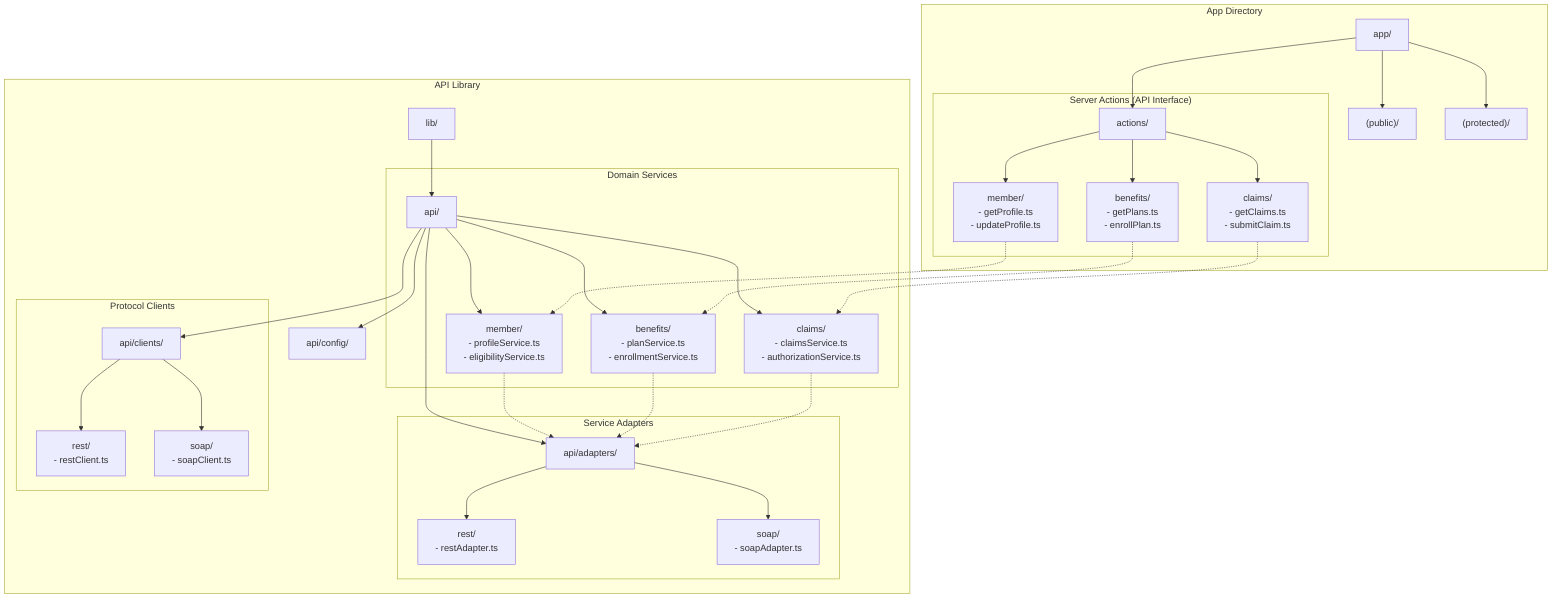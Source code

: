 flowchart TD
    subgraph "App Directory"
        AppDir["app/"]
        Actions["actions/"]
        Public["(public)/"]
        Protected["(protected)/"]
        
        AppDir --> Actions
        AppDir --> Public
        AppDir --> Protected
        
        subgraph "Server Actions (API Interface)"
            Actions --> MemberActions["member/
            - getProfile.ts
            - updateProfile.ts"]
            
            Actions --> BenefitsActions["benefits/
            - getPlans.ts
            - enrollPlan.ts"]
            
            Actions --> ClaimsActions["claims/
            - getClaims.ts
            - submitClaim.ts"]
        end
    end
    
    subgraph "API Library"
        LibDir["lib/"]
        APIDir["api/"]
        AdapterDir["api/adapters/"]
        ClientDir["api/clients/"]
        ConfigDir["api/config/"]
        
        LibDir --> APIDir
        APIDir --> AdapterDir
        APIDir --> ClientDir
        APIDir --> ConfigDir
        
        subgraph "Service Adapters"
            AdapterDir --> RestAdptr["rest/
            - restAdapter.ts"]
            AdapterDir --> SoapAdptr["soap/
            - soapAdapter.ts"]
        end
        
        subgraph "Protocol Clients"
            ClientDir --> RestClient["rest/
            - restClient.ts"]
            ClientDir --> SoapClient["soap/
            - soapClient.ts"]
        end
        
        subgraph "Domain Services"
            APIDir --> MemberSvc["member/
            - profileService.ts
            - eligibilityService.ts"]
            
            APIDir --> BenefitsSvc["benefits/
            - planService.ts
            - enrollmentService.ts"]
            
            APIDir --> ClaimsSvc["claims/
            - claimsService.ts
            - authorizationService.ts"]
        end
    end
    
    MemberActions -.-> MemberSvc
    BenefitsActions -.-> BenefitsSvc
    ClaimsActions -.-> ClaimsSvc
    
    MemberSvc -.-> AdapterDir
    BenefitsSvc -.-> AdapterDir
    ClaimsSvc -.-> AdapterDir
    
    class AppDir,LibDir,APIDir,AdapterDir,ClientDir,ConfigDir folder;
    class MemberActions,BenefitsActions,ClaimsActions,MemberSvc,BenefitsSvc,ClaimsSvc,RestAdptr,SoapAdptr,RestClient,SoapClient implementation;